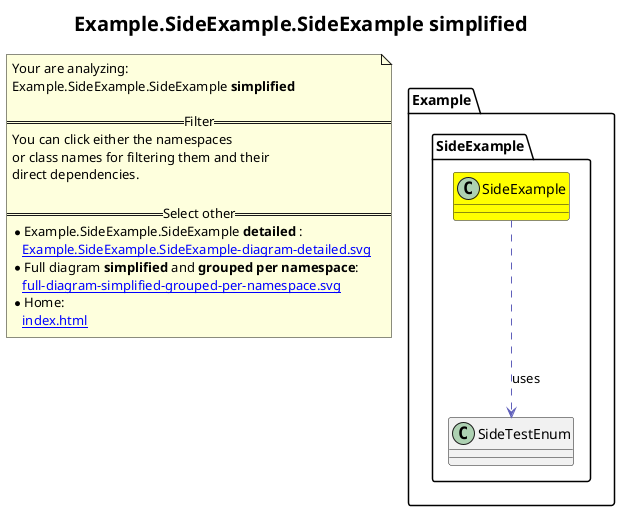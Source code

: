 @startuml
title <size:20>Example.SideExample.SideExample **simplified** </size>
note "Your are analyzing:\nExample.SideExample.SideExample **simplified** \n\n==Filter==\nYou can click either the namespaces \nor class names for filtering them and their\ndirect dependencies.\n\n==Select other==\n* Example.SideExample.SideExample **detailed** :\n   [[Example.SideExample.SideExample-diagram-detailed.svg]]\n* Full diagram **simplified** and **grouped per namespace**:\n   [[full-diagram-simplified-grouped-per-namespace.svg]]\n* Home:\n   [[index.html]]" as FloatingNote
  class Example.SideExample.SideExample [[Example.SideExample.SideExample-diagram-simplified.svg]] #yellow {
  }
  class Example.SideExample.SideTestEnum [[Example.SideExample.SideTestEnum-diagram-simplified.svg]]  {
  }
 ' *************************************** 
 ' *************************************** 
 ' *************************************** 
' Class relations extracted from namespace:
' Example.SideExample
Example.SideExample.SideExample .[#6060BB].> Example.SideExample.SideTestEnum  : uses 
@enduml